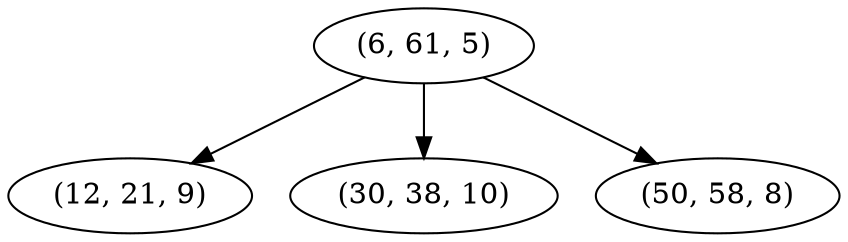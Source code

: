digraph tree {
    "(6, 61, 5)";
    "(12, 21, 9)";
    "(30, 38, 10)";
    "(50, 58, 8)";
    "(6, 61, 5)" -> "(12, 21, 9)";
    "(6, 61, 5)" -> "(30, 38, 10)";
    "(6, 61, 5)" -> "(50, 58, 8)";
}
